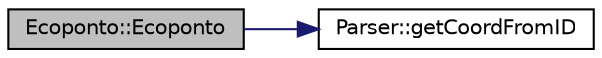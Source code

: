 digraph "Ecoponto::Ecoponto"
{
  edge [fontname="Helvetica",fontsize="10",labelfontname="Helvetica",labelfontsize="10"];
  node [fontname="Helvetica",fontsize="10",shape=record];
  rankdir="LR";
  Node1 [label="Ecoponto::Ecoponto",height=0.2,width=0.4,color="black", fillcolor="grey75", style="filled", fontcolor="black"];
  Node1 -> Node2 [color="midnightblue",fontsize="10",style="solid",fontname="Helvetica"];
  Node2 [label="Parser::getCoordFromID",height=0.2,width=0.4,color="black", fillcolor="white", style="filled",URL="$class_parser.html#abd304a038ed913b9b51d9fae752ab21e"];
}
